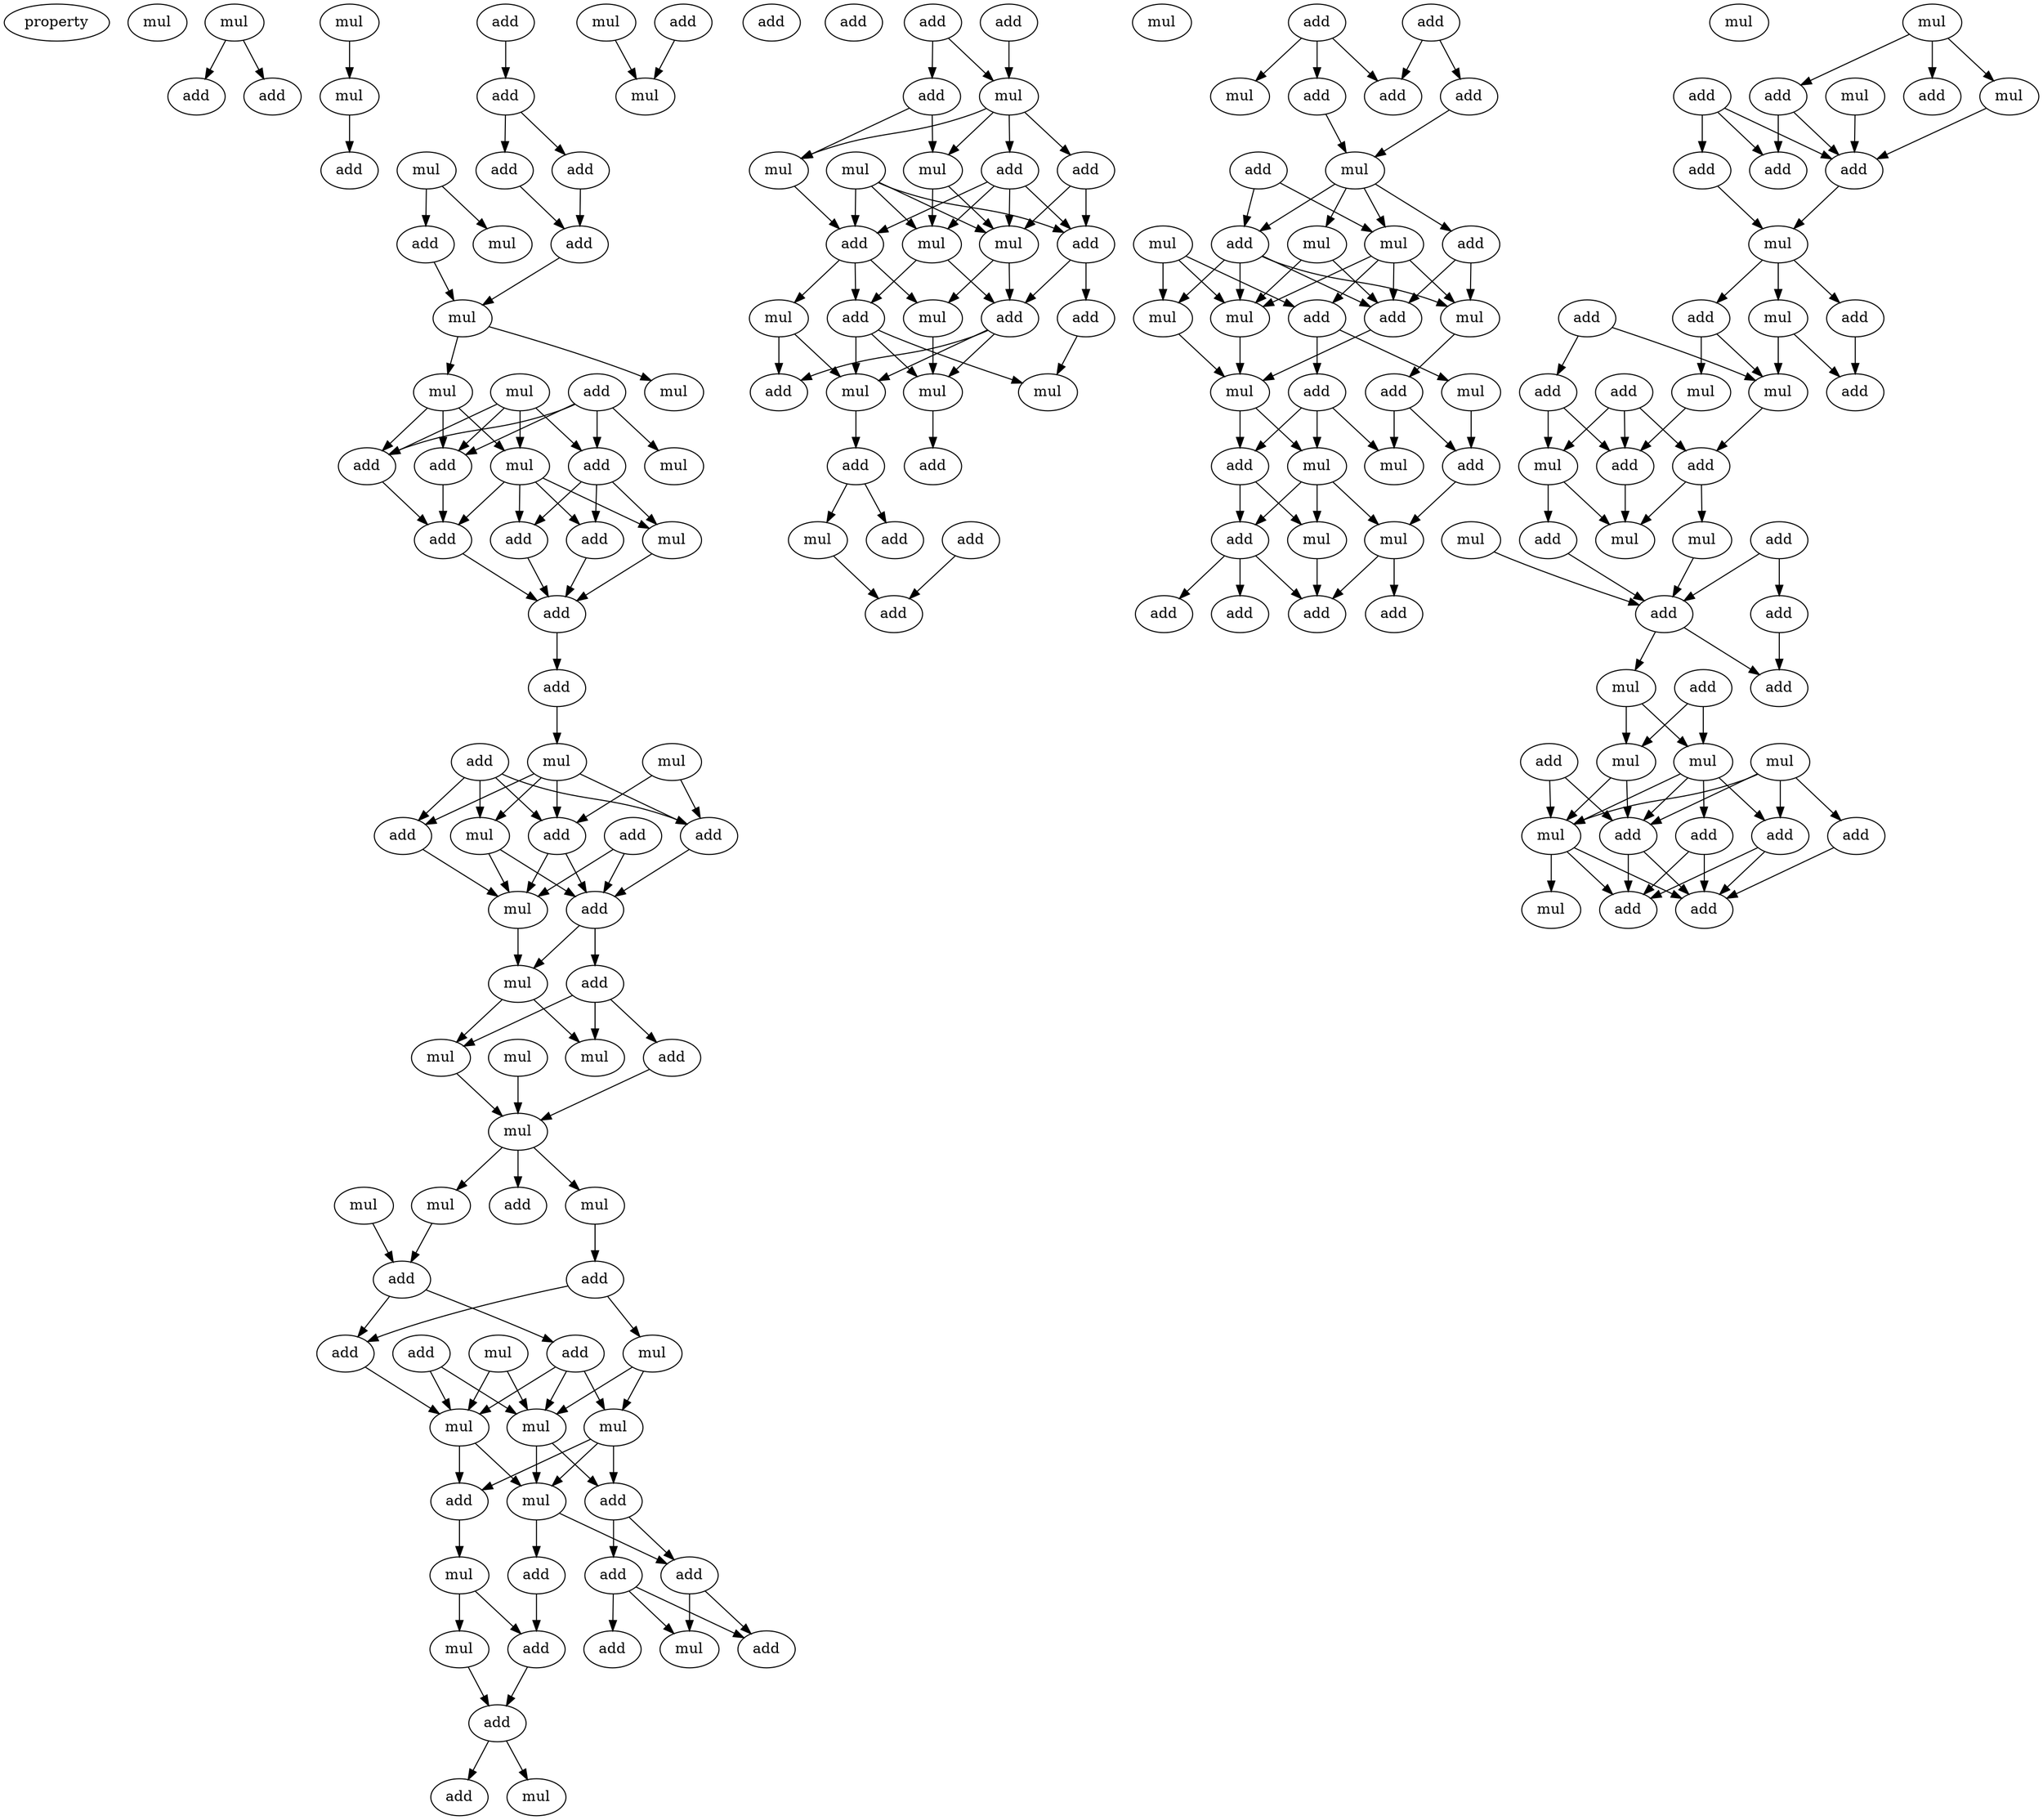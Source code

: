 digraph {
    node [fontcolor=black]
    property [mul=2,lf=1.1]
    0 [ label = mul ];
    1 [ label = mul ];
    2 [ label = add ];
    3 [ label = mul ];
    4 [ label = add ];
    5 [ label = mul ];
    6 [ label = add ];
    7 [ label = add ];
    8 [ label = mul ];
    9 [ label = add ];
    10 [ label = add ];
    11 [ label = mul ];
    12 [ label = mul ];
    13 [ label = add ];
    14 [ label = add ];
    15 [ label = mul ];
    16 [ label = add ];
    17 [ label = add ];
    18 [ label = mul ];
    19 [ label = mul ];
    20 [ label = add ];
    21 [ label = mul ];
    22 [ label = mul ];
    23 [ label = add ];
    24 [ label = add ];
    25 [ label = mul ];
    26 [ label = mul ];
    27 [ label = add ];
    28 [ label = add ];
    29 [ label = mul ];
    30 [ label = add ];
    31 [ label = add ];
    32 [ label = add ];
    33 [ label = add ];
    34 [ label = mul ];
    35 [ label = mul ];
    36 [ label = add ];
    37 [ label = add ];
    38 [ label = add ];
    39 [ label = add ];
    40 [ label = mul ];
    41 [ label = add ];
    42 [ label = add ];
    43 [ label = mul ];
    44 [ label = add ];
    45 [ label = mul ];
    46 [ label = add ];
    47 [ label = mul ];
    48 [ label = mul ];
    49 [ label = mul ];
    50 [ label = add ];
    51 [ label = mul ];
    52 [ label = mul ];
    53 [ label = mul ];
    54 [ label = add ];
    55 [ label = mul ];
    56 [ label = add ];
    57 [ label = add ];
    58 [ label = add ];
    59 [ label = mul ];
    60 [ label = add ];
    61 [ label = mul ];
    62 [ label = add ];
    63 [ label = mul ];
    64 [ label = mul ];
    65 [ label = mul ];
    66 [ label = mul ];
    67 [ label = add ];
    68 [ label = add ];
    69 [ label = mul ];
    70 [ label = add ];
    71 [ label = add ];
    72 [ label = add ];
    73 [ label = add ];
    74 [ label = add ];
    75 [ label = mul ];
    76 [ label = add ];
    77 [ label = mul ];
    78 [ label = add ];
    79 [ label = add ];
    80 [ label = mul ];
    81 [ label = add ];
    82 [ label = add ];
    83 [ label = add ];
    84 [ label = add ];
    85 [ label = mul ];
    86 [ label = mul ];
    87 [ label = mul ];
    88 [ label = add ];
    89 [ label = mul ];
    90 [ label = add ];
    91 [ label = add ];
    92 [ label = mul ];
    93 [ label = add ];
    94 [ label = mul ];
    95 [ label = mul ];
    96 [ label = add ];
    97 [ label = add ];
    98 [ label = mul ];
    99 [ label = add ];
    100 [ label = mul ];
    101 [ label = mul ];
    102 [ label = mul ];
    103 [ label = mul ];
    104 [ label = add ];
    105 [ label = add ];
    106 [ label = add ];
    107 [ label = add ];
    108 [ label = add ];
    109 [ label = mul ];
    110 [ label = add ];
    111 [ label = add ];
    112 [ label = add ];
    113 [ label = mul ];
    114 [ label = add ];
    115 [ label = add ];
    116 [ label = add ];
    117 [ label = mul ];
    118 [ label = add ];
    119 [ label = add ];
    120 [ label = mul ];
    121 [ label = mul ];
    122 [ label = mul ];
    123 [ label = add ];
    124 [ label = mul ];
    125 [ label = mul ];
    126 [ label = add ];
    127 [ label = mul ];
    128 [ label = add ];
    129 [ label = add ];
    130 [ label = add ];
    131 [ label = mul ];
    132 [ label = mul ];
    133 [ label = mul ];
    134 [ label = mul ];
    135 [ label = add ];
    136 [ label = add ];
    137 [ label = add ];
    138 [ label = mul ];
    139 [ label = mul ];
    140 [ label = mul ];
    141 [ label = add ];
    142 [ label = add ];
    143 [ label = add ];
    144 [ label = add ];
    145 [ label = mul ];
    146 [ label = add ];
    147 [ label = add ];
    148 [ label = mul ];
    149 [ label = add ];
    150 [ label = mul ];
    151 [ label = add ];
    152 [ label = add ];
    153 [ label = add ];
    154 [ label = mul ];
    155 [ label = add ];
    156 [ label = mul ];
    157 [ label = add ];
    158 [ label = add ];
    159 [ label = mul ];
    160 [ label = mul ];
    161 [ label = add ];
    162 [ label = add ];
    163 [ label = add ];
    164 [ label = add ];
    165 [ label = mul ];
    166 [ label = add ];
    167 [ label = add ];
    168 [ label = mul ];
    169 [ label = mul ];
    170 [ label = add ];
    171 [ label = mul ];
    172 [ label = add ];
    173 [ label = add ];
    174 [ label = add ];
    175 [ label = add ];
    176 [ label = mul ];
    177 [ label = add ];
    178 [ label = mul ];
    179 [ label = mul ];
    180 [ label = mul ];
    181 [ label = add ];
    182 [ label = add ];
    183 [ label = add ];
    184 [ label = mul ];
    185 [ label = add ];
    186 [ label = add ];
    187 [ label = mul ];
    188 [ label = add ];
    1 -> 2 [ name = 0 ];
    1 -> 4 [ name = 1 ];
    3 -> 5 [ name = 2 ];
    5 -> 7 [ name = 3 ];
    6 -> 10 [ name = 4 ];
    8 -> 11 [ name = 5 ];
    9 -> 11 [ name = 6 ];
    10 -> 13 [ name = 7 ];
    10 -> 14 [ name = 8 ];
    12 -> 15 [ name = 9 ];
    12 -> 16 [ name = 10 ];
    13 -> 17 [ name = 11 ];
    14 -> 17 [ name = 12 ];
    16 -> 18 [ name = 13 ];
    17 -> 18 [ name = 14 ];
    18 -> 19 [ name = 15 ];
    18 -> 21 [ name = 16 ];
    19 -> 24 [ name = 17 ];
    19 -> 26 [ name = 18 ];
    19 -> 27 [ name = 19 ];
    20 -> 23 [ name = 20 ];
    20 -> 24 [ name = 21 ];
    20 -> 25 [ name = 22 ];
    20 -> 27 [ name = 23 ];
    22 -> 23 [ name = 24 ];
    22 -> 24 [ name = 25 ];
    22 -> 26 [ name = 26 ];
    22 -> 27 [ name = 27 ];
    23 -> 29 [ name = 28 ];
    23 -> 30 [ name = 29 ];
    23 -> 31 [ name = 30 ];
    24 -> 28 [ name = 31 ];
    26 -> 28 [ name = 32 ];
    26 -> 29 [ name = 33 ];
    26 -> 30 [ name = 34 ];
    26 -> 31 [ name = 35 ];
    27 -> 28 [ name = 36 ];
    28 -> 32 [ name = 37 ];
    29 -> 32 [ name = 38 ];
    30 -> 32 [ name = 39 ];
    31 -> 32 [ name = 40 ];
    32 -> 33 [ name = 41 ];
    33 -> 34 [ name = 42 ];
    34 -> 37 [ name = 43 ];
    34 -> 38 [ name = 44 ];
    34 -> 39 [ name = 45 ];
    34 -> 40 [ name = 46 ];
    35 -> 37 [ name = 47 ];
    35 -> 38 [ name = 48 ];
    36 -> 37 [ name = 49 ];
    36 -> 38 [ name = 50 ];
    36 -> 39 [ name = 51 ];
    36 -> 40 [ name = 52 ];
    37 -> 42 [ name = 53 ];
    37 -> 43 [ name = 54 ];
    38 -> 42 [ name = 55 ];
    39 -> 43 [ name = 56 ];
    40 -> 42 [ name = 57 ];
    40 -> 43 [ name = 58 ];
    41 -> 42 [ name = 59 ];
    41 -> 43 [ name = 60 ];
    42 -> 44 [ name = 61 ];
    42 -> 45 [ name = 62 ];
    43 -> 45 [ name = 63 ];
    44 -> 46 [ name = 64 ];
    44 -> 47 [ name = 65 ];
    44 -> 49 [ name = 66 ];
    45 -> 47 [ name = 67 ];
    45 -> 49 [ name = 68 ];
    46 -> 51 [ name = 69 ];
    47 -> 51 [ name = 70 ];
    48 -> 51 [ name = 71 ];
    51 -> 52 [ name = 72 ];
    51 -> 53 [ name = 73 ];
    51 -> 54 [ name = 74 ];
    52 -> 56 [ name = 75 ];
    53 -> 57 [ name = 76 ];
    55 -> 56 [ name = 77 ];
    56 -> 58 [ name = 78 ];
    56 -> 62 [ name = 79 ];
    57 -> 59 [ name = 80 ];
    57 -> 62 [ name = 81 ];
    58 -> 63 [ name = 82 ];
    58 -> 64 [ name = 83 ];
    58 -> 65 [ name = 84 ];
    59 -> 63 [ name = 85 ];
    59 -> 65 [ name = 86 ];
    60 -> 64 [ name = 87 ];
    60 -> 65 [ name = 88 ];
    61 -> 64 [ name = 89 ];
    61 -> 65 [ name = 90 ];
    62 -> 64 [ name = 91 ];
    63 -> 66 [ name = 92 ];
    63 -> 67 [ name = 93 ];
    63 -> 68 [ name = 94 ];
    64 -> 66 [ name = 95 ];
    64 -> 68 [ name = 96 ];
    65 -> 66 [ name = 97 ];
    65 -> 67 [ name = 98 ];
    66 -> 70 [ name = 99 ];
    66 -> 71 [ name = 100 ];
    67 -> 71 [ name = 101 ];
    67 -> 72 [ name = 102 ];
    68 -> 69 [ name = 103 ];
    69 -> 74 [ name = 104 ];
    69 -> 75 [ name = 105 ];
    70 -> 74 [ name = 106 ];
    71 -> 76 [ name = 107 ];
    71 -> 77 [ name = 108 ];
    72 -> 73 [ name = 109 ];
    72 -> 76 [ name = 110 ];
    72 -> 77 [ name = 111 ];
    74 -> 78 [ name = 112 ];
    75 -> 78 [ name = 113 ];
    78 -> 79 [ name = 114 ];
    78 -> 80 [ name = 115 ];
    82 -> 85 [ name = 116 ];
    83 -> 84 [ name = 117 ];
    83 -> 85 [ name = 118 ];
    84 -> 86 [ name = 119 ];
    84 -> 89 [ name = 120 ];
    85 -> 86 [ name = 121 ];
    85 -> 88 [ name = 122 ];
    85 -> 89 [ name = 123 ];
    85 -> 90 [ name = 124 ];
    86 -> 93 [ name = 125 ];
    87 -> 91 [ name = 126 ];
    87 -> 92 [ name = 127 ];
    87 -> 93 [ name = 128 ];
    87 -> 94 [ name = 129 ];
    88 -> 91 [ name = 130 ];
    88 -> 94 [ name = 131 ];
    89 -> 92 [ name = 132 ];
    89 -> 94 [ name = 133 ];
    90 -> 91 [ name = 134 ];
    90 -> 92 [ name = 135 ];
    90 -> 93 [ name = 136 ];
    90 -> 94 [ name = 137 ];
    91 -> 96 [ name = 138 ];
    91 -> 99 [ name = 139 ];
    92 -> 96 [ name = 140 ];
    92 -> 97 [ name = 141 ];
    93 -> 95 [ name = 142 ];
    93 -> 97 [ name = 143 ];
    93 -> 98 [ name = 144 ];
    94 -> 96 [ name = 145 ];
    94 -> 98 [ name = 146 ];
    95 -> 101 [ name = 147 ];
    95 -> 104 [ name = 148 ];
    96 -> 100 [ name = 149 ];
    96 -> 101 [ name = 150 ];
    96 -> 104 [ name = 151 ];
    97 -> 100 [ name = 152 ];
    97 -> 101 [ name = 153 ];
    97 -> 102 [ name = 154 ];
    98 -> 100 [ name = 155 ];
    99 -> 102 [ name = 156 ];
    100 -> 106 [ name = 157 ];
    101 -> 105 [ name = 158 ];
    105 -> 107 [ name = 159 ];
    105 -> 109 [ name = 160 ];
    108 -> 110 [ name = 161 ];
    109 -> 110 [ name = 162 ];
    111 -> 113 [ name = 163 ];
    111 -> 114 [ name = 164 ];
    111 -> 115 [ name = 165 ];
    112 -> 115 [ name = 166 ];
    112 -> 116 [ name = 167 ];
    114 -> 117 [ name = 168 ];
    116 -> 117 [ name = 169 ];
    117 -> 119 [ name = 170 ];
    117 -> 120 [ name = 171 ];
    117 -> 122 [ name = 172 ];
    117 -> 123 [ name = 173 ];
    118 -> 119 [ name = 174 ];
    118 -> 122 [ name = 175 ];
    119 -> 124 [ name = 176 ];
    119 -> 125 [ name = 177 ];
    119 -> 126 [ name = 178 ];
    119 -> 127 [ name = 179 ];
    120 -> 125 [ name = 180 ];
    120 -> 126 [ name = 181 ];
    121 -> 125 [ name = 182 ];
    121 -> 127 [ name = 183 ];
    121 -> 128 [ name = 184 ];
    122 -> 124 [ name = 185 ];
    122 -> 125 [ name = 186 ];
    122 -> 126 [ name = 187 ];
    122 -> 128 [ name = 188 ];
    123 -> 124 [ name = 189 ];
    123 -> 126 [ name = 190 ];
    124 -> 130 [ name = 191 ];
    125 -> 132 [ name = 192 ];
    126 -> 132 [ name = 193 ];
    127 -> 132 [ name = 194 ];
    128 -> 129 [ name = 195 ];
    128 -> 131 [ name = 196 ];
    129 -> 133 [ name = 197 ];
    129 -> 134 [ name = 198 ];
    129 -> 136 [ name = 199 ];
    130 -> 133 [ name = 200 ];
    130 -> 135 [ name = 201 ];
    131 -> 135 [ name = 202 ];
    132 -> 134 [ name = 203 ];
    132 -> 136 [ name = 204 ];
    134 -> 137 [ name = 205 ];
    134 -> 138 [ name = 206 ];
    134 -> 139 [ name = 207 ];
    135 -> 139 [ name = 208 ];
    136 -> 137 [ name = 209 ];
    136 -> 138 [ name = 210 ];
    137 -> 142 [ name = 211 ];
    137 -> 143 [ name = 212 ];
    137 -> 144 [ name = 213 ];
    138 -> 143 [ name = 214 ];
    139 -> 141 [ name = 215 ];
    139 -> 143 [ name = 216 ];
    145 -> 147 [ name = 217 ];
    145 -> 149 [ name = 218 ];
    145 -> 150 [ name = 219 ];
    146 -> 151 [ name = 220 ];
    146 -> 152 [ name = 221 ];
    146 -> 153 [ name = 222 ];
    147 -> 151 [ name = 223 ];
    147 -> 153 [ name = 224 ];
    148 -> 153 [ name = 225 ];
    150 -> 153 [ name = 226 ];
    152 -> 154 [ name = 227 ];
    153 -> 154 [ name = 228 ];
    154 -> 155 [ name = 229 ];
    154 -> 156 [ name = 230 ];
    154 -> 158 [ name = 231 ];
    155 -> 163 [ name = 232 ];
    156 -> 159 [ name = 233 ];
    156 -> 163 [ name = 234 ];
    157 -> 159 [ name = 235 ];
    157 -> 161 [ name = 236 ];
    158 -> 159 [ name = 237 ];
    158 -> 160 [ name = 238 ];
    159 -> 164 [ name = 239 ];
    160 -> 166 [ name = 240 ];
    161 -> 165 [ name = 241 ];
    161 -> 166 [ name = 242 ];
    162 -> 164 [ name = 243 ];
    162 -> 165 [ name = 244 ];
    162 -> 166 [ name = 245 ];
    164 -> 168 [ name = 246 ];
    164 -> 169 [ name = 247 ];
    165 -> 167 [ name = 248 ];
    165 -> 169 [ name = 249 ];
    166 -> 169 [ name = 250 ];
    167 -> 172 [ name = 251 ];
    168 -> 172 [ name = 252 ];
    170 -> 172 [ name = 253 ];
    170 -> 173 [ name = 254 ];
    171 -> 172 [ name = 255 ];
    172 -> 175 [ name = 256 ];
    172 -> 176 [ name = 257 ];
    173 -> 175 [ name = 258 ];
    174 -> 178 [ name = 259 ];
    174 -> 179 [ name = 260 ];
    176 -> 178 [ name = 261 ];
    176 -> 179 [ name = 262 ];
    177 -> 181 [ name = 263 ];
    177 -> 184 [ name = 264 ];
    178 -> 181 [ name = 265 ];
    178 -> 184 [ name = 266 ];
    179 -> 181 [ name = 267 ];
    179 -> 183 [ name = 268 ];
    179 -> 184 [ name = 269 ];
    179 -> 185 [ name = 270 ];
    180 -> 181 [ name = 271 ];
    180 -> 182 [ name = 272 ];
    180 -> 183 [ name = 273 ];
    180 -> 184 [ name = 274 ];
    181 -> 186 [ name = 275 ];
    181 -> 188 [ name = 276 ];
    182 -> 188 [ name = 277 ];
    183 -> 186 [ name = 278 ];
    183 -> 188 [ name = 279 ];
    184 -> 186 [ name = 280 ];
    184 -> 187 [ name = 281 ];
    184 -> 188 [ name = 282 ];
    185 -> 186 [ name = 283 ];
    185 -> 188 [ name = 284 ];
}
